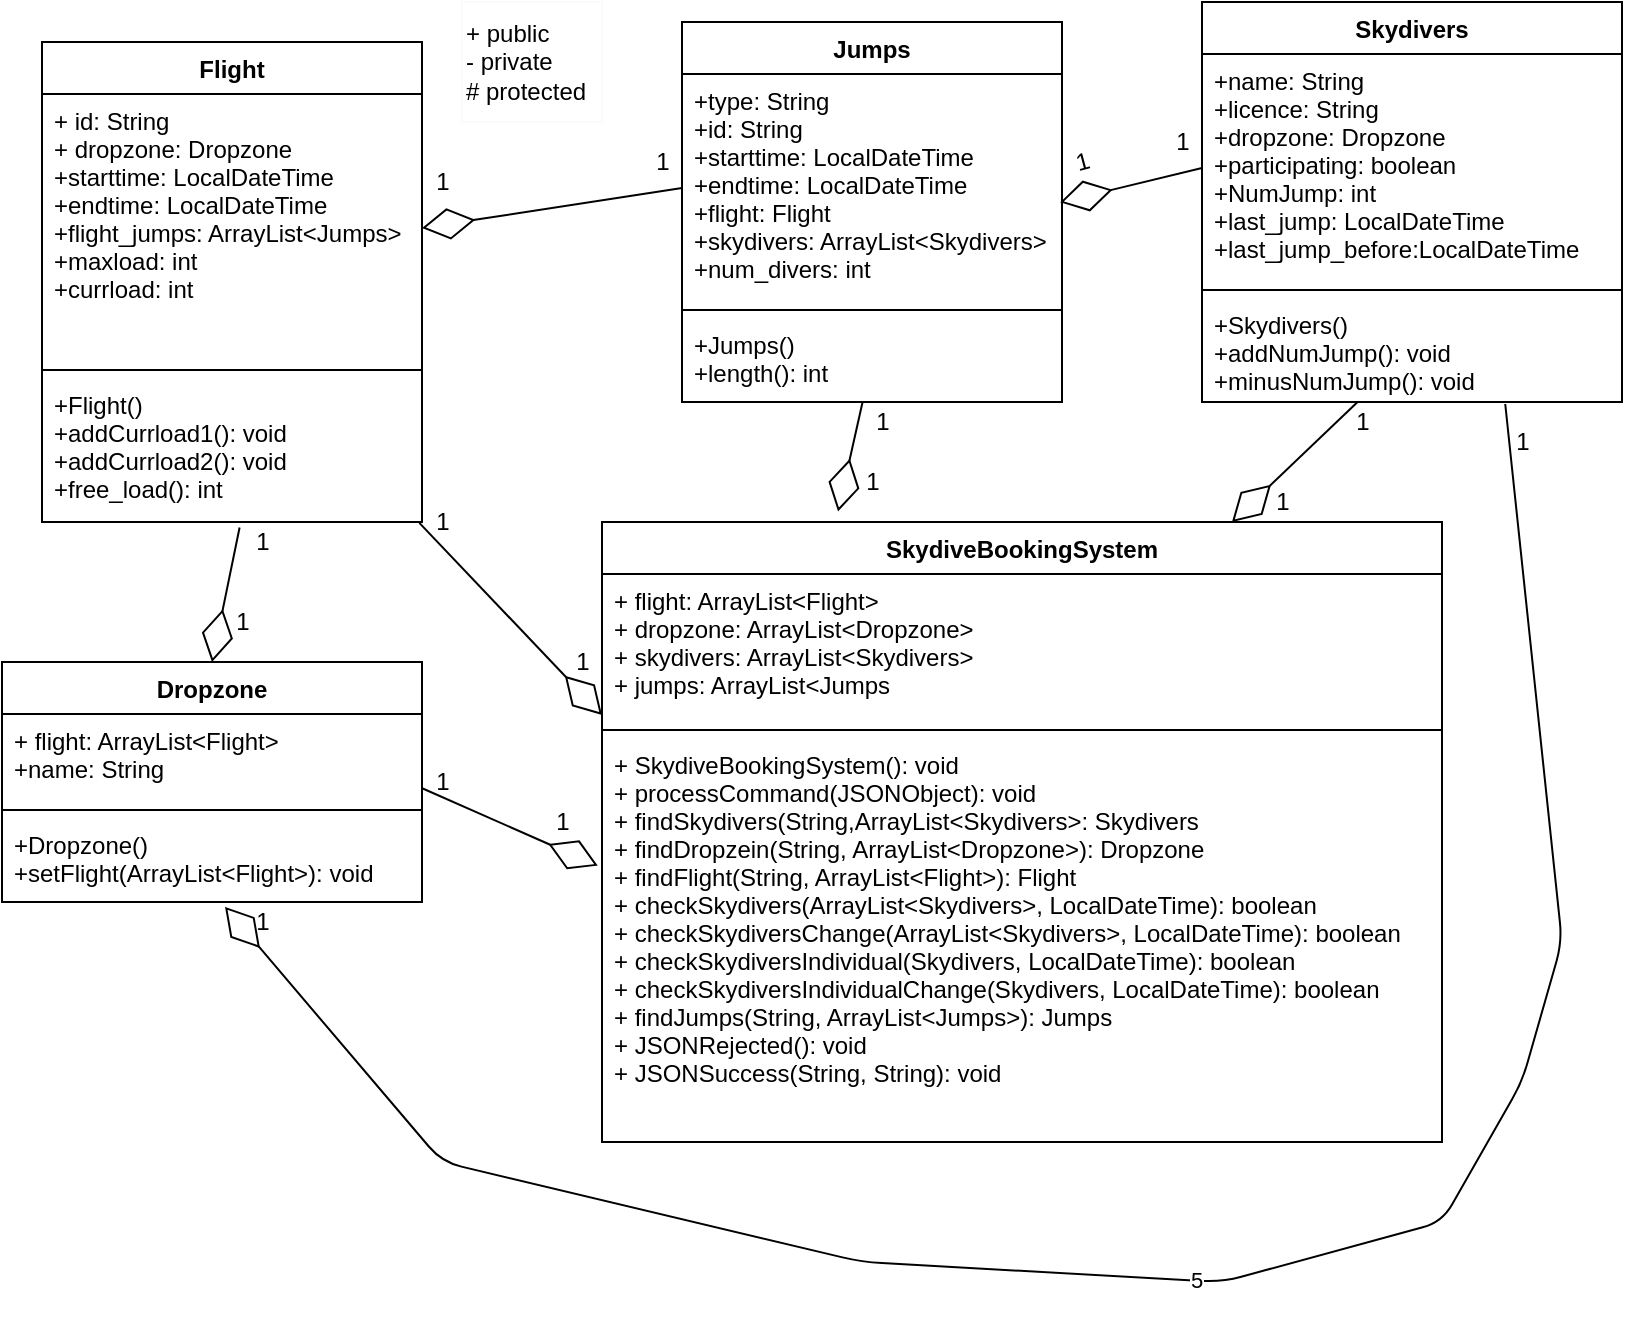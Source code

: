 <mxfile version="13.8.0" type="device"><diagram id="MCppr_j8fVBUMSShfEP_" name="Page-1"><mxGraphModel dx="865" dy="457" grid="1" gridSize="10" guides="1" tooltips="1" connect="1" arrows="1" fold="1" page="1" pageScale="1" pageWidth="827" pageHeight="1169" math="0" shadow="0"><root><mxCell id="0"/><mxCell id="1" parent="0"/><mxCell id="jDbHOxmRNgAAgK6AijzR-1" value="+ public&lt;br&gt;- private&lt;br&gt;# protected" style="rounded=0;whiteSpace=wrap;html=1;strokeColor=#FAFAFA;align=left;" vertex="1" parent="1"><mxGeometry x="240" y="10" width="70" height="60" as="geometry"/></mxCell><mxCell id="1Cw5_VOUXsGyODThQt4R-3" value="Dropzone" style="swimlane;fontStyle=1;align=center;verticalAlign=top;childLayout=stackLayout;horizontal=1;startSize=26;horizontalStack=0;resizeParent=1;resizeParentMax=0;resizeLast=0;collapsible=1;marginBottom=0;" parent="1" vertex="1"><mxGeometry x="10" y="340" width="210" height="120" as="geometry"/></mxCell><mxCell id="1Cw5_VOUXsGyODThQt4R-4" value="+ flight: ArrayList&lt;Flight&gt;&#10;+name: String" style="text;strokeColor=none;fillColor=none;align=left;verticalAlign=top;spacingLeft=4;spacingRight=4;overflow=hidden;rotatable=0;points=[[0,0.5],[1,0.5]];portConstraint=eastwest;" parent="1Cw5_VOUXsGyODThQt4R-3" vertex="1"><mxGeometry y="26" width="210" height="44" as="geometry"/></mxCell><mxCell id="1Cw5_VOUXsGyODThQt4R-5" value="" style="line;strokeWidth=1;fillColor=none;align=left;verticalAlign=middle;spacingTop=-1;spacingLeft=3;spacingRight=3;rotatable=0;labelPosition=right;points=[];portConstraint=eastwest;" parent="1Cw5_VOUXsGyODThQt4R-3" vertex="1"><mxGeometry y="70" width="210" height="8" as="geometry"/></mxCell><mxCell id="1Cw5_VOUXsGyODThQt4R-6" value="+Dropzone()&#10;+setFlight(ArrayList&lt;Flight&gt;): void" style="text;strokeColor=none;fillColor=none;align=left;verticalAlign=top;spacingLeft=4;spacingRight=4;overflow=hidden;rotatable=0;points=[[0,0.5],[1,0.5]];portConstraint=eastwest;" parent="1Cw5_VOUXsGyODThQt4R-3" vertex="1"><mxGeometry y="78" width="210" height="42" as="geometry"/></mxCell><mxCell id="LwEzBnZPjfjL9_q519xI-9" value="Flight" style="swimlane;fontStyle=1;align=center;verticalAlign=top;childLayout=stackLayout;horizontal=1;startSize=26;horizontalStack=0;resizeParent=1;resizeParentMax=0;resizeLast=0;collapsible=1;marginBottom=0;" parent="1" vertex="1"><mxGeometry x="30" y="30" width="190" height="240" as="geometry"/></mxCell><mxCell id="LwEzBnZPjfjL9_q519xI-10" value="+ id: String&#10;+ dropzone: Dropzone&#10;+starttime: LocalDateTime&#10;+endtime: LocalDateTime&#10;+flight_jumps: ArrayList&lt;Jumps&gt;&#10;+maxload: int&#10;+currload: int&#10;" style="text;strokeColor=none;fillColor=none;align=left;verticalAlign=top;spacingLeft=4;spacingRight=4;overflow=hidden;rotatable=0;points=[[0,0.5],[1,0.5]];portConstraint=eastwest;" parent="LwEzBnZPjfjL9_q519xI-9" vertex="1"><mxGeometry y="26" width="190" height="134" as="geometry"/></mxCell><mxCell id="LwEzBnZPjfjL9_q519xI-11" value="" style="line;strokeWidth=1;fillColor=none;align=left;verticalAlign=middle;spacingTop=-1;spacingLeft=3;spacingRight=3;rotatable=0;labelPosition=right;points=[];portConstraint=eastwest;" parent="LwEzBnZPjfjL9_q519xI-9" vertex="1"><mxGeometry y="160" width="190" height="8" as="geometry"/></mxCell><mxCell id="LwEzBnZPjfjL9_q519xI-12" value="+Flight()&#10;+addCurrload1(): void&#10;+addCurrload2(): void&#10;+free_load(): int" style="text;strokeColor=none;fillColor=none;align=left;verticalAlign=top;spacingLeft=4;spacingRight=4;overflow=hidden;rotatable=0;points=[[0,0.5],[1,0.5]];portConstraint=eastwest;" parent="LwEzBnZPjfjL9_q519xI-9" vertex="1"><mxGeometry y="168" width="190" height="72" as="geometry"/></mxCell><mxCell id="jDbHOxmRNgAAgK6AijzR-16" value="" style="endArrow=diamondThin;endFill=0;endSize=24;html=1;exitX=0.993;exitY=1.006;exitDx=0;exitDy=0;exitPerimeter=0;entryX=0;entryY=0.952;entryDx=0;entryDy=0;entryPerimeter=0;" edge="1" parent="1" source="LwEzBnZPjfjL9_q519xI-12" target="1Cw5_VOUXsGyODThQt4R-8"><mxGeometry width="160" relative="1" as="geometry"><mxPoint x="90" y="310" as="sourcePoint"/><mxPoint x="280" y="390" as="targetPoint"/></mxGeometry></mxCell><mxCell id="1Cw5_VOUXsGyODThQt4R-7" value="SkydiveBookingSystem" style="swimlane;fontStyle=1;align=center;verticalAlign=top;childLayout=stackLayout;horizontal=1;startSize=26;horizontalStack=0;resizeParent=1;resizeParentMax=0;resizeLast=0;collapsible=1;marginBottom=0;" parent="1" vertex="1"><mxGeometry x="310" y="270" width="420" height="310" as="geometry"/></mxCell><mxCell id="1Cw5_VOUXsGyODThQt4R-8" value="+ flight: ArrayList&lt;Flight&gt;&#10;+ dropzone: ArrayList&lt;Dropzone&gt;&#10;+ skydivers: ArrayList&lt;Skydivers&gt;&#10;+ jumps: ArrayList&lt;Jumps" style="text;strokeColor=none;fillColor=none;align=left;verticalAlign=top;spacingLeft=4;spacingRight=4;overflow=hidden;rotatable=0;points=[[0,0.5],[1,0.5]];portConstraint=eastwest;" parent="1Cw5_VOUXsGyODThQt4R-7" vertex="1"><mxGeometry y="26" width="420" height="74" as="geometry"/></mxCell><mxCell id="1Cw5_VOUXsGyODThQt4R-9" value="" style="line;strokeWidth=1;fillColor=none;align=left;verticalAlign=middle;spacingTop=-1;spacingLeft=3;spacingRight=3;rotatable=0;labelPosition=right;points=[];portConstraint=eastwest;" parent="1Cw5_VOUXsGyODThQt4R-7" vertex="1"><mxGeometry y="100" width="420" height="8" as="geometry"/></mxCell><mxCell id="1Cw5_VOUXsGyODThQt4R-10" value="+ SkydiveBookingSystem(): void&#10;+ processCommand(JSONObject): void&#10;+ findSkydivers(String,ArrayList&lt;Skydivers&gt;: Skydivers&#10;+ findDropzein(String, ArrayList&lt;Dropzone&gt;): Dropzone&#10;+ findFlight(String, ArrayList&lt;Flight&gt;): Flight&#10;+ checkSkydivers(ArrayList&lt;Skydivers&gt;, LocalDateTime): boolean&#10;+ checkSkydiversChange(ArrayList&lt;Skydivers&gt;, LocalDateTime): boolean&#10;+ checkSkydiversIndividual(Skydivers, LocalDateTime): boolean&#10;+ checkSkydiversIndividualChange(Skydivers, LocalDateTime): boolean&#10;+ findJumps(String, ArrayList&lt;Jumps&gt;): Jumps&#10;+ JSONRejected(): void&#10;+ JSONSuccess(String, String): void" style="text;strokeColor=none;fillColor=none;align=left;verticalAlign=top;spacingLeft=4;spacingRight=4;overflow=hidden;rotatable=0;points=[[0,0.5],[1,0.5]];portConstraint=eastwest;" parent="1Cw5_VOUXsGyODThQt4R-7" vertex="1"><mxGeometry y="108" width="420" height="202" as="geometry"/></mxCell><mxCell id="jDbHOxmRNgAAgK6AijzR-17" value="" style="endArrow=diamondThin;endFill=0;endSize=24;html=1;exitX=0.52;exitY=1.038;exitDx=0;exitDy=0;exitPerimeter=0;entryX=0.5;entryY=0;entryDx=0;entryDy=0;" edge="1" parent="1" source="LwEzBnZPjfjL9_q519xI-12" target="1Cw5_VOUXsGyODThQt4R-3"><mxGeometry width="160" relative="1" as="geometry"><mxPoint x="127.73" y="333" as="sourcePoint"/><mxPoint x="10.003" y="270" as="targetPoint"/></mxGeometry></mxCell><mxCell id="LwEzBnZPjfjL9_q519xI-1" value="Skydivers" style="swimlane;fontStyle=1;align=center;verticalAlign=top;childLayout=stackLayout;horizontal=1;startSize=26;horizontalStack=0;resizeParent=1;resizeParentMax=0;resizeLast=0;collapsible=1;marginBottom=0;" parent="1" vertex="1"><mxGeometry x="610" y="10" width="210" height="200" as="geometry"/></mxCell><mxCell id="LwEzBnZPjfjL9_q519xI-2" value="+name: String&#10;+licence: String&#10;+dropzone: Dropzone&#10;+participating: boolean&#10;+NumJump: int&#10;+last_jump: LocalDateTime&#10;+last_jump_before:LocalDateTime" style="text;strokeColor=none;fillColor=none;align=left;verticalAlign=top;spacingLeft=4;spacingRight=4;overflow=hidden;rotatable=0;points=[[0,0.5],[1,0.5]];portConstraint=eastwest;" parent="LwEzBnZPjfjL9_q519xI-1" vertex="1"><mxGeometry y="26" width="210" height="114" as="geometry"/></mxCell><mxCell id="LwEzBnZPjfjL9_q519xI-3" value="" style="line;strokeWidth=1;fillColor=none;align=left;verticalAlign=middle;spacingTop=-1;spacingLeft=3;spacingRight=3;rotatable=0;labelPosition=right;points=[];portConstraint=eastwest;" parent="LwEzBnZPjfjL9_q519xI-1" vertex="1"><mxGeometry y="140" width="210" height="8" as="geometry"/></mxCell><mxCell id="LwEzBnZPjfjL9_q519xI-4" value="+Skydivers()&#10;+addNumJump(): void&#10;+minusNumJump(): void&#10;" style="text;strokeColor=none;fillColor=none;align=left;verticalAlign=top;spacingLeft=4;spacingRight=4;overflow=hidden;rotatable=0;points=[[0,0.5],[1,0.5]];portConstraint=eastwest;" parent="LwEzBnZPjfjL9_q519xI-1" vertex="1"><mxGeometry y="148" width="210" height="52" as="geometry"/></mxCell><mxCell id="LwEzBnZPjfjL9_q519xI-5" value="Jumps" style="swimlane;fontStyle=1;align=center;verticalAlign=top;childLayout=stackLayout;horizontal=1;startSize=26;horizontalStack=0;resizeParent=1;resizeParentMax=0;resizeLast=0;collapsible=1;marginBottom=0;" parent="1" vertex="1"><mxGeometry x="350" y="20" width="190" height="190" as="geometry"/></mxCell><mxCell id="LwEzBnZPjfjL9_q519xI-6" value="+type: String&#10;+id: String&#10;+starttime: LocalDateTime&#10;+endtime: LocalDateTime&#10;+flight: Flight&#10;+skydivers: ArrayList&lt;Skydivers&gt;&#10;+num_divers: int" style="text;strokeColor=none;fillColor=none;align=left;verticalAlign=top;spacingLeft=4;spacingRight=4;overflow=hidden;rotatable=0;points=[[0,0.5],[1,0.5]];portConstraint=eastwest;" parent="LwEzBnZPjfjL9_q519xI-5" vertex="1"><mxGeometry y="26" width="190" height="114" as="geometry"/></mxCell><mxCell id="LwEzBnZPjfjL9_q519xI-7" value="" style="line;strokeWidth=1;fillColor=none;align=left;verticalAlign=middle;spacingTop=-1;spacingLeft=3;spacingRight=3;rotatable=0;labelPosition=right;points=[];portConstraint=eastwest;" parent="LwEzBnZPjfjL9_q519xI-5" vertex="1"><mxGeometry y="140" width="190" height="8" as="geometry"/></mxCell><mxCell id="LwEzBnZPjfjL9_q519xI-8" value="+Jumps()&#10;+length(): int" style="text;strokeColor=none;fillColor=none;align=left;verticalAlign=top;spacingLeft=4;spacingRight=4;overflow=hidden;rotatable=0;points=[[0,0.5],[1,0.5]];portConstraint=eastwest;" parent="LwEzBnZPjfjL9_q519xI-5" vertex="1"><mxGeometry y="148" width="190" height="42" as="geometry"/></mxCell><mxCell id="jDbHOxmRNgAAgK6AijzR-19" value="" style="endArrow=diamondThin;endFill=0;endSize=24;html=1;exitX=0;exitY=0.5;exitDx=0;exitDy=0;entryX=0.995;entryY=0.563;entryDx=0;entryDy=0;entryPerimeter=0;" edge="1" parent="1" source="LwEzBnZPjfjL9_q519xI-2" target="LwEzBnZPjfjL9_q519xI-6"><mxGeometry width="160" relative="1" as="geometry"><mxPoint x="340" y="363" as="sourcePoint"/><mxPoint x="510" y="103" as="targetPoint"/></mxGeometry></mxCell><mxCell id="jDbHOxmRNgAAgK6AijzR-20" value="" style="endArrow=diamondThin;endFill=0;endSize=24;html=1;exitX=0;exitY=0.5;exitDx=0;exitDy=0;entryX=1;entryY=0.5;entryDx=0;entryDy=0;" edge="1" parent="1" source="LwEzBnZPjfjL9_q519xI-6" target="LwEzBnZPjfjL9_q519xI-10"><mxGeometry width="160" relative="1" as="geometry"><mxPoint x="350" y="373" as="sourcePoint"/><mxPoint x="232.273" y="310" as="targetPoint"/></mxGeometry></mxCell><mxCell id="jDbHOxmRNgAAgK6AijzR-21" value="" style="endArrow=diamondThin;endFill=0;endSize=24;html=1;exitX=0.999;exitY=0.841;exitDx=0;exitDy=0;entryX=-0.005;entryY=0.316;entryDx=0;entryDy=0;entryPerimeter=0;exitPerimeter=0;" edge="1" parent="1" source="1Cw5_VOUXsGyODThQt4R-4" target="1Cw5_VOUXsGyODThQt4R-10"><mxGeometry width="160" relative="1" as="geometry"><mxPoint x="360" y="383" as="sourcePoint"/><mxPoint x="242.273" y="320" as="targetPoint"/></mxGeometry></mxCell><mxCell id="jDbHOxmRNgAAgK6AijzR-22" value="" style="endArrow=diamondThin;endFill=0;endSize=24;html=1;entryX=0.281;entryY=-0.017;entryDx=0;entryDy=0;entryPerimeter=0;" edge="1" parent="1" source="LwEzBnZPjfjL9_q519xI-8" target="1Cw5_VOUXsGyODThQt4R-7"><mxGeometry width="160" relative="1" as="geometry"><mxPoint x="370" y="393" as="sourcePoint"/><mxPoint x="252.273" y="330" as="targetPoint"/></mxGeometry></mxCell><mxCell id="jDbHOxmRNgAAgK6AijzR-23" value="" style="endArrow=diamondThin;endFill=0;endSize=24;html=1;entryX=0.75;entryY=0;entryDx=0;entryDy=0;" edge="1" parent="1" source="LwEzBnZPjfjL9_q519xI-4" target="1Cw5_VOUXsGyODThQt4R-7"><mxGeometry width="160" relative="1" as="geometry"><mxPoint x="380" y="403" as="sourcePoint"/><mxPoint x="262.273" y="340" as="targetPoint"/></mxGeometry></mxCell><mxCell id="jDbHOxmRNgAAgK6AijzR-24" value="5" style="endArrow=diamondThin;endFill=0;endSize=24;html=1;entryX=0.531;entryY=1.058;entryDx=0;entryDy=0;entryPerimeter=0;exitX=0.722;exitY=1.019;exitDx=0;exitDy=0;exitPerimeter=0;" edge="1" parent="1" source="LwEzBnZPjfjL9_q519xI-4" target="1Cw5_VOUXsGyODThQt4R-6"><mxGeometry width="160" relative="1" as="geometry"><mxPoint x="790" y="390" as="sourcePoint"/><mxPoint x="272.273" y="350" as="targetPoint"/><Array as="points"><mxPoint x="790" y="480"/><mxPoint x="770" y="550"/><mxPoint x="730" y="620"/><mxPoint x="620" y="650"/><mxPoint x="440" y="640"/><mxPoint x="230" y="590"/></Array></mxGeometry></mxCell><mxCell id="jDbHOxmRNgAAgK6AijzR-25" value="1" style="text;html=1;align=center;verticalAlign=middle;resizable=0;points=[];autosize=1;rotation=-15;" vertex="1" parent="1"><mxGeometry x="540" y="80" width="20" height="20" as="geometry"/></mxCell><mxCell id="jDbHOxmRNgAAgK6AijzR-26" value="1" style="text;html=1;align=center;verticalAlign=middle;resizable=0;points=[];autosize=1;" vertex="1" parent="1"><mxGeometry x="590" y="70" width="20" height="20" as="geometry"/></mxCell><mxCell id="jDbHOxmRNgAAgK6AijzR-27" value="1" style="text;html=1;align=center;verticalAlign=middle;resizable=0;points=[];autosize=1;" vertex="1" parent="1"><mxGeometry x="220" y="90" width="20" height="20" as="geometry"/></mxCell><mxCell id="jDbHOxmRNgAAgK6AijzR-28" value="1" style="text;html=1;align=center;verticalAlign=middle;resizable=0;points=[];autosize=1;" vertex="1" parent="1"><mxGeometry x="330" y="80" width="20" height="20" as="geometry"/></mxCell><mxCell id="jDbHOxmRNgAAgK6AijzR-29" value="1" style="text;html=1;align=center;verticalAlign=middle;resizable=0;points=[];autosize=1;" vertex="1" parent="1"><mxGeometry x="440" y="210" width="20" height="20" as="geometry"/></mxCell><mxCell id="jDbHOxmRNgAAgK6AijzR-30" value="1" style="text;html=1;align=center;verticalAlign=middle;resizable=0;points=[];autosize=1;" vertex="1" parent="1"><mxGeometry x="435" y="240" width="20" height="20" as="geometry"/></mxCell><mxCell id="jDbHOxmRNgAAgK6AijzR-31" value="1" style="text;html=1;align=center;verticalAlign=middle;resizable=0;points=[];autosize=1;" vertex="1" parent="1"><mxGeometry x="640" y="250" width="20" height="20" as="geometry"/></mxCell><mxCell id="jDbHOxmRNgAAgK6AijzR-33" value="1" style="text;html=1;align=center;verticalAlign=middle;resizable=0;points=[];autosize=1;" vertex="1" parent="1"><mxGeometry x="680" y="210" width="20" height="20" as="geometry"/></mxCell><mxCell id="jDbHOxmRNgAAgK6AijzR-34" value="1" style="text;html=1;align=center;verticalAlign=middle;resizable=0;points=[];autosize=1;" vertex="1" parent="1"><mxGeometry x="760" y="220" width="20" height="20" as="geometry"/></mxCell><mxCell id="jDbHOxmRNgAAgK6AijzR-35" value="1" style="text;html=1;align=center;verticalAlign=middle;resizable=0;points=[];autosize=1;" vertex="1" parent="1"><mxGeometry x="130" y="460" width="20" height="20" as="geometry"/></mxCell><mxCell id="jDbHOxmRNgAAgK6AijzR-36" value="1" style="text;html=1;align=center;verticalAlign=middle;resizable=0;points=[];autosize=1;" vertex="1" parent="1"><mxGeometry x="220" y="390" width="20" height="20" as="geometry"/></mxCell><mxCell id="jDbHOxmRNgAAgK6AijzR-37" value="1" style="text;html=1;align=center;verticalAlign=middle;resizable=0;points=[];autosize=1;" vertex="1" parent="1"><mxGeometry x="280" y="410" width="20" height="20" as="geometry"/></mxCell><mxCell id="jDbHOxmRNgAAgK6AijzR-38" value="1" style="text;html=1;align=center;verticalAlign=middle;resizable=0;points=[];autosize=1;" vertex="1" parent="1"><mxGeometry x="220" y="260" width="20" height="20" as="geometry"/></mxCell><mxCell id="jDbHOxmRNgAAgK6AijzR-39" value="1" style="text;html=1;align=center;verticalAlign=middle;resizable=0;points=[];autosize=1;" vertex="1" parent="1"><mxGeometry x="290" y="330" width="20" height="20" as="geometry"/></mxCell><mxCell id="jDbHOxmRNgAAgK6AijzR-40" value="1" style="text;html=1;align=center;verticalAlign=middle;resizable=0;points=[];autosize=1;" vertex="1" parent="1"><mxGeometry x="120" y="310" width="20" height="20" as="geometry"/></mxCell><mxCell id="jDbHOxmRNgAAgK6AijzR-41" value="1" style="text;html=1;align=center;verticalAlign=middle;resizable=0;points=[];autosize=1;" vertex="1" parent="1"><mxGeometry x="130" y="270" width="20" height="20" as="geometry"/></mxCell></root></mxGraphModel></diagram></mxfile>